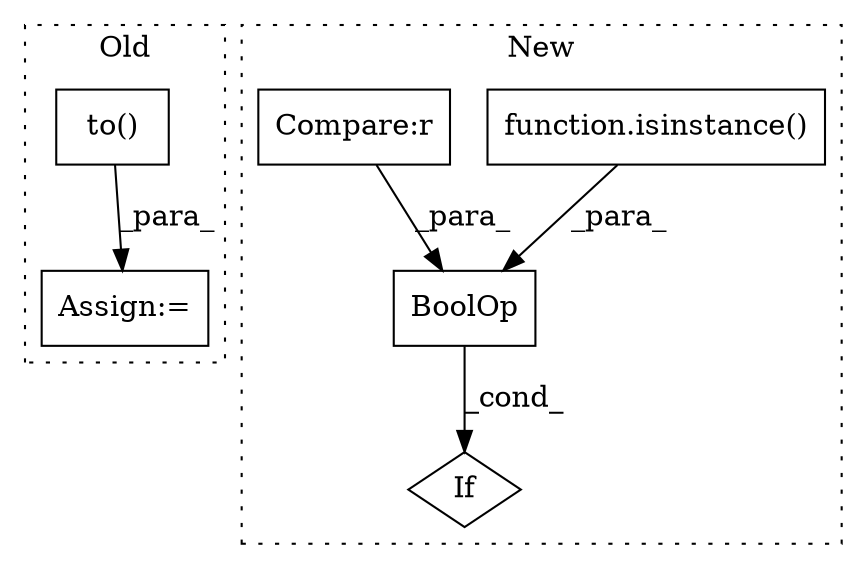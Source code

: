 digraph G {
subgraph cluster0 {
1 [label="to()" a="75" s="27557,27633" l="70,1" shape="box"];
4 [label="Assign:=" a="68" s="27554" l="3" shape="box"];
label = "Old";
style="dotted";
}
subgraph cluster1 {
2 [label="function.isinstance()" a="75" s="37844,37870" l="11,1" shape="box"];
3 [label="If" a="96" s="37841" l="3" shape="diamond"];
5 [label="Compare:r" a="40" s="37876" l="28" shape="box"];
6 [label="BoolOp" a="72" s="37844" l="60" shape="box"];
label = "New";
style="dotted";
}
1 -> 4 [label="_para_"];
2 -> 6 [label="_para_"];
5 -> 6 [label="_para_"];
6 -> 3 [label="_cond_"];
}